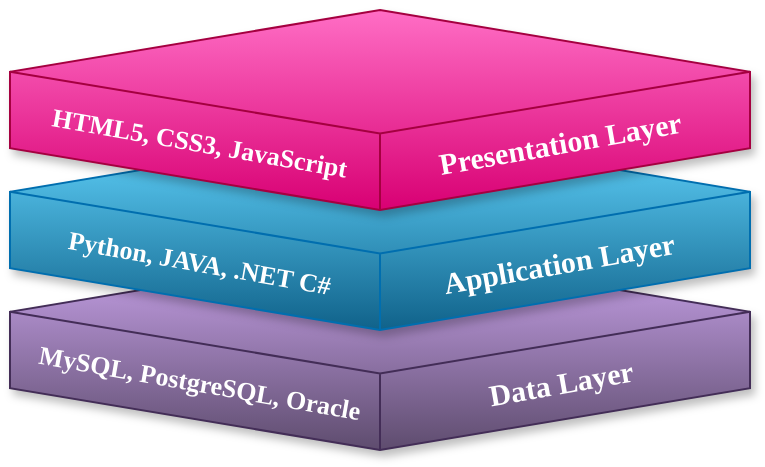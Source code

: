 <mxfile version="13.6.5" type="github">
  <diagram id="MeJvtc108ymn7zGRrAQt" name="Page-1">
    <mxGraphModel dx="865" dy="457" grid="1" gridSize="10" guides="1" tooltips="1" connect="1" arrows="1" fold="1" page="1" pageScale="1" pageWidth="850" pageHeight="1100" math="0" shadow="0" extFonts="Old Standard TT^https://fonts.googleapis.com/css?family=Old+Standard+TT">
      <root>
        <mxCell id="0" />
        <mxCell id="1" parent="0" />
        <mxCell id="-mV2CmvrpYFHqtel5yo5-3" value="" style="html=1;whiteSpace=wrap;shape=isoCube2;backgroundOutline=1;isoAngle=5.3;strokeColor=#432D57;fontColor=#ffffff;gradientDirection=north;shadow=1;gradientColor=#CBA5ED;fillColor=#5E4C6E;" vertex="1" parent="1">
          <mxGeometry x="280" y="270" width="370" height="100" as="geometry" />
        </mxCell>
        <mxCell id="-mV2CmvrpYFHqtel5yo5-2" value="" style="html=1;whiteSpace=wrap;shape=isoCube2;backgroundOutline=1;isoAngle=5.3;strokeColor=#006EAF;fontColor=#FFFFFF;shadow=1;gradientDirection=north;gradientColor=#63D6FF;fillColor=#10628A;" vertex="1" parent="1">
          <mxGeometry x="280" y="210" width="370" height="100" as="geometry" />
        </mxCell>
        <mxCell id="-mV2CmvrpYFHqtel5yo5-1" value="" style="html=1;whiteSpace=wrap;shape=isoCube2;backgroundOutline=1;isoAngle=5.3;fillColor=#d80073;strokeColor=#A50040;fontColor=#ffffff;gradientDirection=north;sketch=0;shadow=1;gradientColor=#FF6EC5;" vertex="1" parent="1">
          <mxGeometry x="280" y="150" width="370" height="100" as="geometry" />
        </mxCell>
        <mxCell id="-mV2CmvrpYFHqtel5yo5-4" value="&lt;font face=&quot;Old Standard TT&quot; style=&quot;font-size: 15px&quot;&gt;&lt;b&gt;Presentation Layer&lt;/b&gt;&lt;/font&gt;" style="text;html=1;strokeColor=none;fillColor=none;align=center;verticalAlign=middle;whiteSpace=wrap;rounded=0;rotation=-10;fontColor=#FFFFFF;" vertex="1" parent="1">
          <mxGeometry x="460.08" y="205.88" width="189.77" height="20" as="geometry" />
        </mxCell>
        <mxCell id="-mV2CmvrpYFHqtel5yo5-5" value="&lt;font face=&quot;Old Standard TT&quot; style=&quot;font-size: 15px&quot;&gt;&lt;b&gt;Application Layer&lt;/b&gt;&lt;/font&gt;" style="text;html=1;strokeColor=none;fillColor=none;align=center;verticalAlign=middle;whiteSpace=wrap;rounded=0;rotation=-10;fontColor=#FFFFFF;" vertex="1" parent="1">
          <mxGeometry x="460.15" y="265.9" width="189.47" height="20" as="geometry" />
        </mxCell>
        <mxCell id="-mV2CmvrpYFHqtel5yo5-7" value="&lt;font face=&quot;Old Standard TT&quot; style=&quot;font-size: 15px&quot;&gt;&lt;b&gt;Data Layer&lt;/b&gt;&lt;/font&gt;" style="text;html=1;strokeColor=none;fillColor=none;align=center;verticalAlign=middle;whiteSpace=wrap;rounded=0;rotation=-10;fontColor=#FFFFFF;" vertex="1" parent="1">
          <mxGeometry x="460.53" y="326" width="189.47" height="20" as="geometry" />
        </mxCell>
        <mxCell id="-mV2CmvrpYFHqtel5yo5-8" value="&lt;font face=&quot;Old Standard TT&quot; size=&quot;1&quot;&gt;&lt;b style=&quot;font-size: 13px&quot;&gt;HTML5, CSS3, JavaScript&lt;/b&gt;&lt;/font&gt;" style="text;html=1;strokeColor=none;fillColor=none;align=center;verticalAlign=middle;whiteSpace=wrap;rounded=0;rotation=10;fontColor=#FFFFFF;" vertex="1" parent="1">
          <mxGeometry x="280" y="205.88" width="189.77" height="20" as="geometry" />
        </mxCell>
        <mxCell id="-mV2CmvrpYFHqtel5yo5-9" value="&lt;font face=&quot;Old Standard TT&quot; size=&quot;1&quot;&gt;&lt;b style=&quot;font-size: 13px&quot;&gt;Python, JAVA, .NET C#&lt;/b&gt;&lt;/font&gt;" style="text;html=1;strokeColor=none;fillColor=none;align=center;verticalAlign=middle;whiteSpace=wrap;rounded=0;rotation=10;fontColor=#FFFFFF;" vertex="1" parent="1">
          <mxGeometry x="280" y="265.9" width="189.77" height="20" as="geometry" />
        </mxCell>
        <mxCell id="-mV2CmvrpYFHqtel5yo5-10" value="&lt;font face=&quot;Old Standard TT&quot; size=&quot;1&quot;&gt;&lt;b style=&quot;font-size: 13px&quot;&gt;MySQL, PostgreSQL, Oracle&lt;/b&gt;&lt;/font&gt;" style="text;html=1;strokeColor=none;fillColor=none;align=center;verticalAlign=middle;whiteSpace=wrap;rounded=0;rotation=10;fontColor=#FFFFFF;" vertex="1" parent="1">
          <mxGeometry x="280" y="326" width="189.77" height="20" as="geometry" />
        </mxCell>
      </root>
    </mxGraphModel>
  </diagram>
</mxfile>
